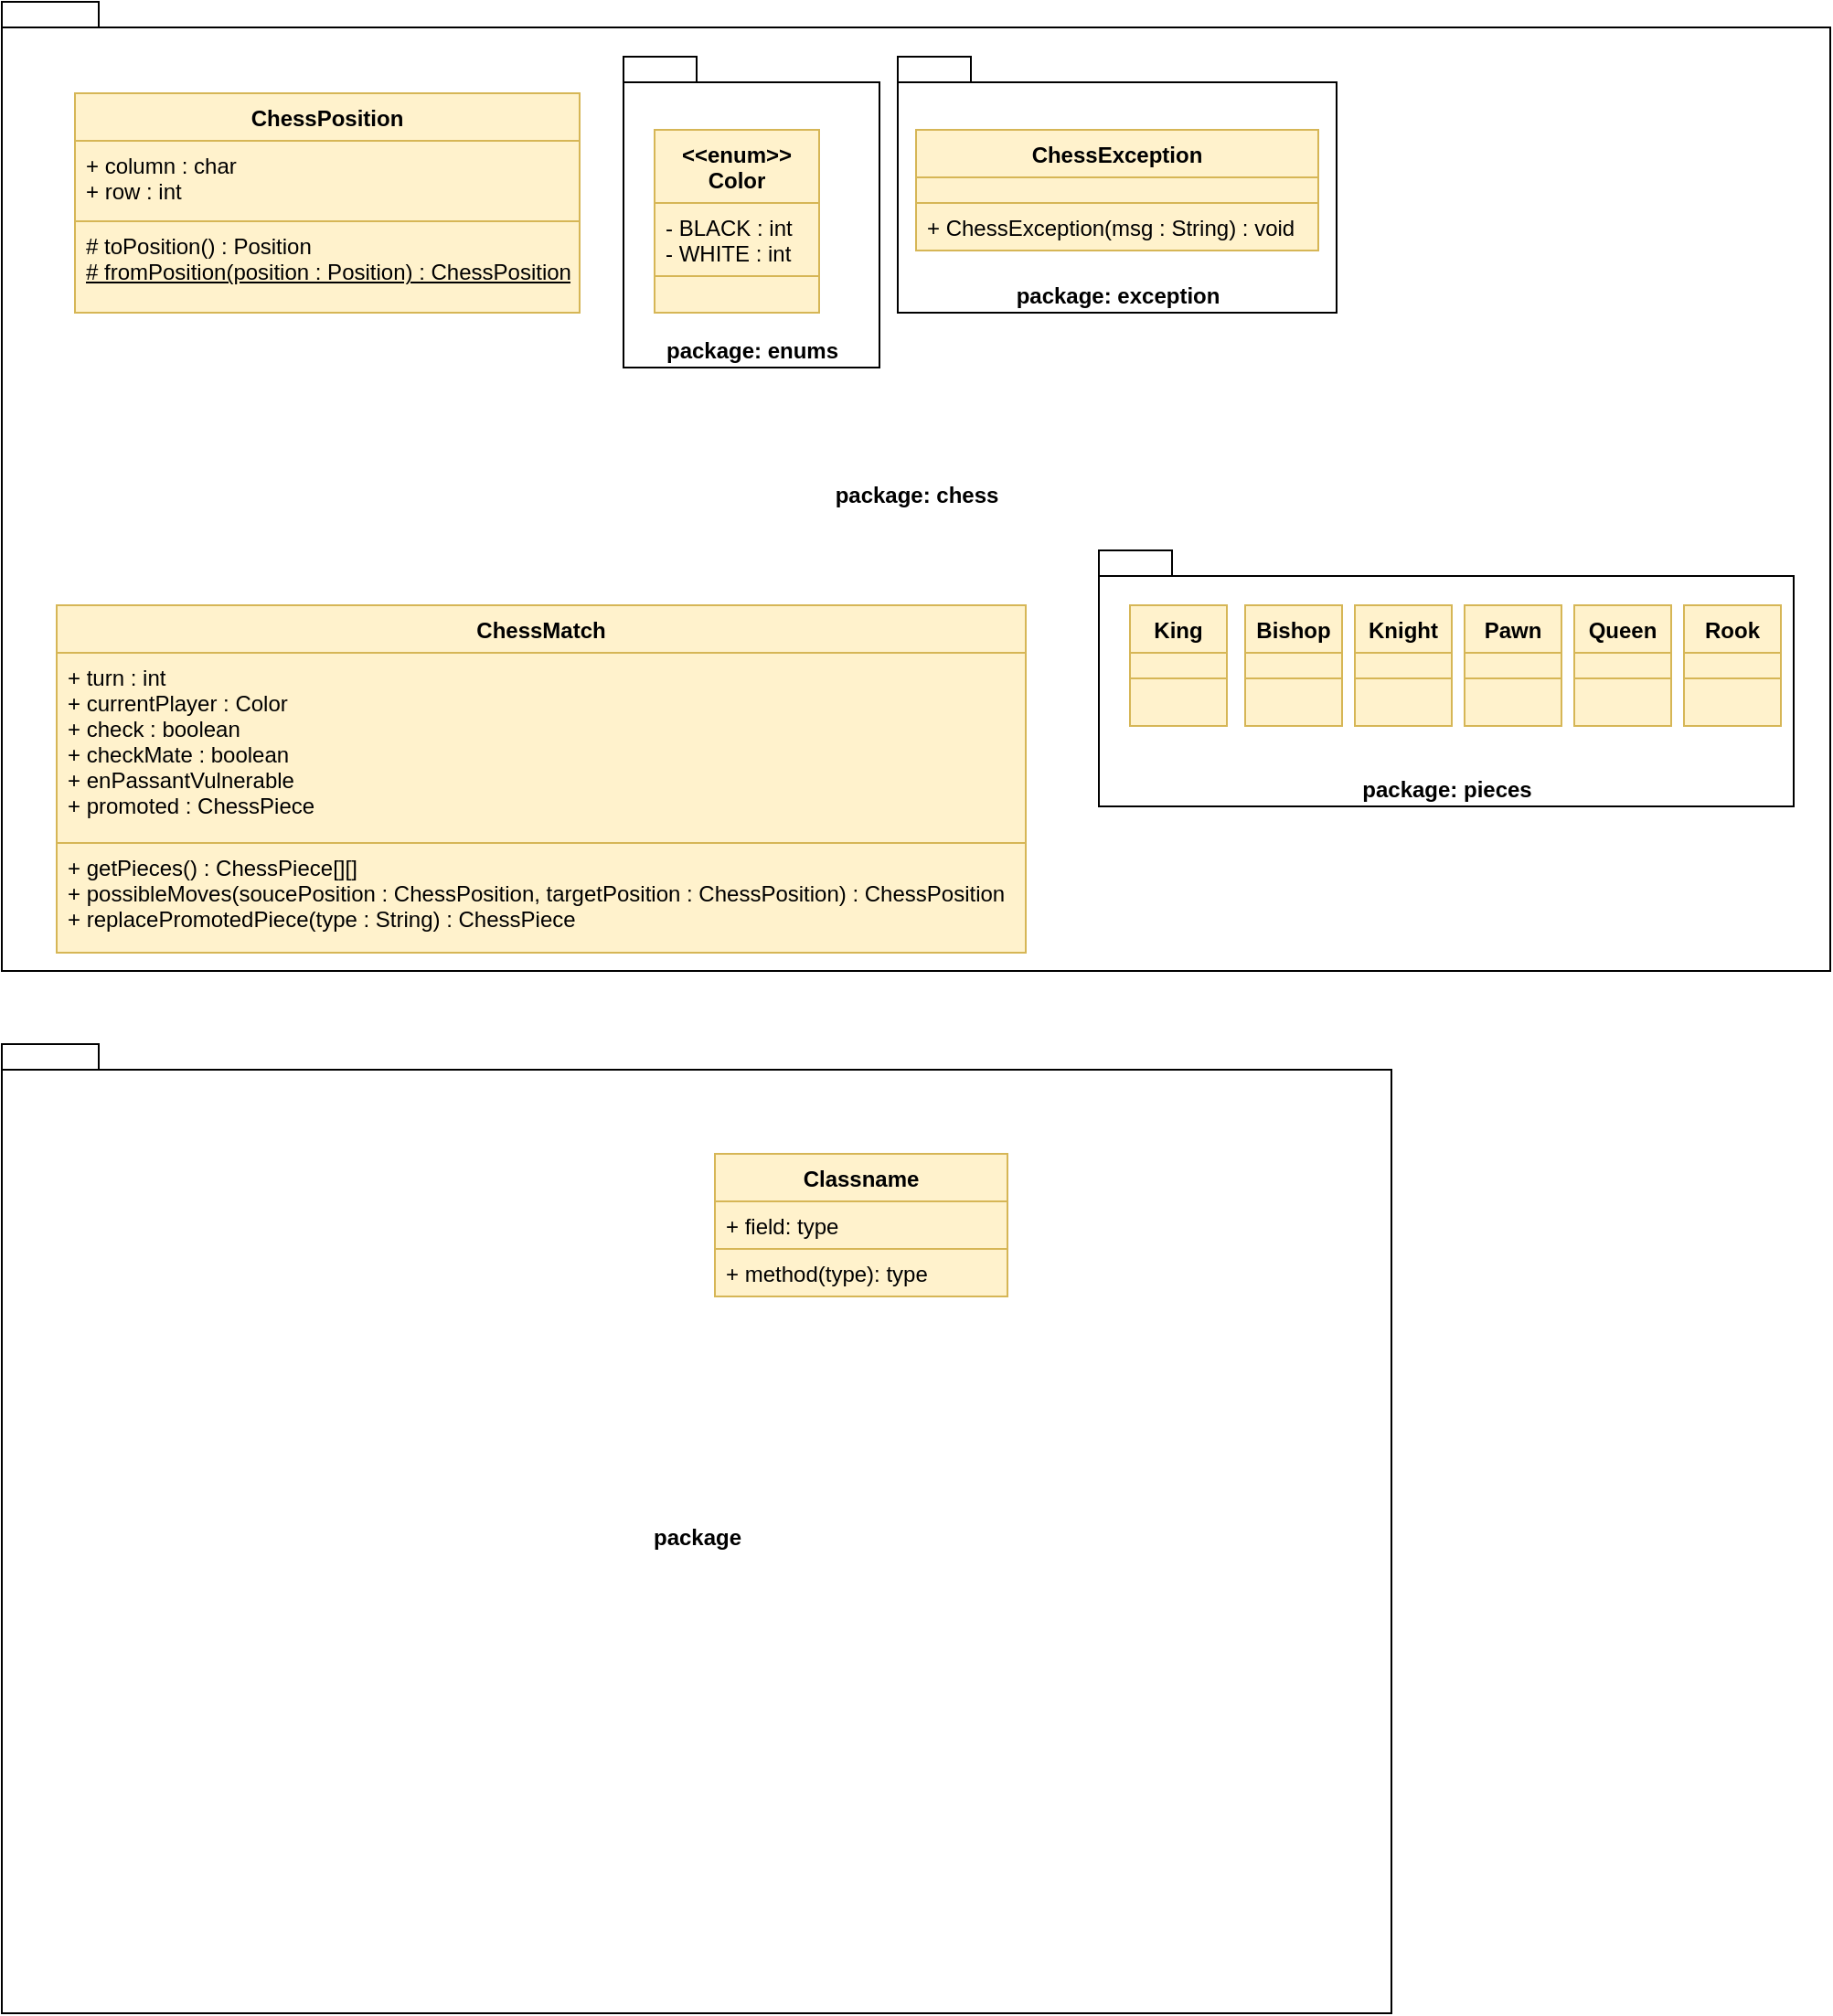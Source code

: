 <mxfile version="16.2.4" type="github">
  <diagram id="78VnDIJbw3yMm-7cQbQX" name="Page-1">
    <mxGraphModel dx="1061" dy="584" grid="1" gridSize="10" guides="1" tooltips="1" connect="1" arrows="1" fold="1" page="1" pageScale="1" pageWidth="827" pageHeight="1169" math="0" shadow="0">
      <root>
        <mxCell id="0" />
        <mxCell id="1" parent="0" />
        <mxCell id="b8RkWAQkQFcfd6b6tAiM-20" value="package: enums" style="shape=folder;fontStyle=1;spacingTop=10;tabWidth=40;tabHeight=14;tabPosition=left;html=1;fillColor=none;verticalAlign=bottom;" vertex="1" parent="1">
          <mxGeometry x="380" y="60" width="140" height="170" as="geometry" />
        </mxCell>
        <mxCell id="b8RkWAQkQFcfd6b6tAiM-22" value="package: exception" style="shape=folder;fontStyle=1;spacingTop=10;tabWidth=40;tabHeight=14;tabPosition=left;html=1;fillColor=none;verticalAlign=bottom;" vertex="1" parent="1">
          <mxGeometry x="530" y="60" width="240" height="140" as="geometry" />
        </mxCell>
        <mxCell id="b8RkWAQkQFcfd6b6tAiM-10" value="package: chess" style="shape=folder;fontStyle=1;spacingTop=10;tabWidth=40;tabHeight=14;tabPosition=left;html=1;fillColor=none;" vertex="1" parent="1">
          <mxGeometry x="40" y="30" width="1000" height="530" as="geometry" />
        </mxCell>
        <mxCell id="b8RkWAQkQFcfd6b6tAiM-1" value="ChessException" style="swimlane;fontStyle=1;align=center;verticalAlign=top;childLayout=stackLayout;horizontal=1;startSize=26;horizontalStack=0;resizeParent=1;resizeParentMax=0;resizeLast=0;collapsible=1;marginBottom=0;fillColor=#fff2cc;strokeColor=#d6b656;" vertex="1" parent="1">
          <mxGeometry x="540" y="100" width="220" height="66" as="geometry" />
        </mxCell>
        <mxCell id="b8RkWAQkQFcfd6b6tAiM-2" value="" style="text;strokeColor=#d6b656;fillColor=#fff2cc;align=left;verticalAlign=top;spacingLeft=4;spacingRight=4;overflow=hidden;rotatable=0;points=[[0,0.5],[1,0.5]];portConstraint=eastwest;" vertex="1" parent="b8RkWAQkQFcfd6b6tAiM-1">
          <mxGeometry y="26" width="220" height="14" as="geometry" />
        </mxCell>
        <mxCell id="b8RkWAQkQFcfd6b6tAiM-4" value="+ ChessException(msg : String) : void" style="text;strokeColor=#d6b656;fillColor=#fff2cc;align=left;verticalAlign=top;spacingLeft=4;spacingRight=4;overflow=hidden;rotatable=0;points=[[0,0.5],[1,0.5]];portConstraint=eastwest;" vertex="1" parent="b8RkWAQkQFcfd6b6tAiM-1">
          <mxGeometry y="40" width="220" height="26" as="geometry" />
        </mxCell>
        <mxCell id="b8RkWAQkQFcfd6b6tAiM-5" value="&lt;&lt;enum&gt;&gt;&#xa;Color" style="swimlane;fontStyle=1;align=center;verticalAlign=top;childLayout=stackLayout;horizontal=1;startSize=40;horizontalStack=0;resizeParent=1;resizeParentMax=0;resizeLast=0;collapsible=1;marginBottom=0;fillColor=#fff2cc;strokeColor=#d6b656;" vertex="1" parent="1">
          <mxGeometry x="397" y="100" width="90" height="100" as="geometry" />
        </mxCell>
        <mxCell id="b8RkWAQkQFcfd6b6tAiM-6" value="- BLACK : int&#xa;- WHITE : int" style="text;strokeColor=#d6b656;fillColor=#fff2cc;align=left;verticalAlign=top;spacingLeft=4;spacingRight=4;overflow=hidden;rotatable=0;points=[[0,0.5],[1,0.5]];portConstraint=eastwest;" vertex="1" parent="b8RkWAQkQFcfd6b6tAiM-5">
          <mxGeometry y="40" width="90" height="40" as="geometry" />
        </mxCell>
        <mxCell id="b8RkWAQkQFcfd6b6tAiM-7" value="" style="text;strokeColor=#d6b656;fillColor=#fff2cc;align=left;verticalAlign=top;spacingLeft=4;spacingRight=4;overflow=hidden;rotatable=0;points=[[0,0.5],[1,0.5]];portConstraint=eastwest;" vertex="1" parent="b8RkWAQkQFcfd6b6tAiM-5">
          <mxGeometry y="80" width="90" height="20" as="geometry" />
        </mxCell>
        <mxCell id="b8RkWAQkQFcfd6b6tAiM-11" value="package" style="shape=folder;fontStyle=1;spacingTop=10;tabWidth=40;tabHeight=14;tabPosition=left;html=1;fillColor=none;" vertex="1" parent="1">
          <mxGeometry x="40" y="600" width="760" height="530" as="geometry" />
        </mxCell>
        <mxCell id="b8RkWAQkQFcfd6b6tAiM-12" value="Classname" style="swimlane;fontStyle=1;align=center;verticalAlign=top;childLayout=stackLayout;horizontal=1;startSize=26;horizontalStack=0;resizeParent=1;resizeParentMax=0;resizeLast=0;collapsible=1;marginBottom=0;fillColor=#fff2cc;strokeColor=#d6b656;" vertex="1" parent="1">
          <mxGeometry x="430" y="660" width="160" height="78" as="geometry" />
        </mxCell>
        <mxCell id="b8RkWAQkQFcfd6b6tAiM-13" value="+ field: type" style="text;strokeColor=#d6b656;fillColor=#fff2cc;align=left;verticalAlign=top;spacingLeft=4;spacingRight=4;overflow=hidden;rotatable=0;points=[[0,0.5],[1,0.5]];portConstraint=eastwest;" vertex="1" parent="b8RkWAQkQFcfd6b6tAiM-12">
          <mxGeometry y="26" width="160" height="26" as="geometry" />
        </mxCell>
        <mxCell id="b8RkWAQkQFcfd6b6tAiM-14" value="+ method(type): type" style="text;strokeColor=#d6b656;fillColor=#fff2cc;align=left;verticalAlign=top;spacingLeft=4;spacingRight=4;overflow=hidden;rotatable=0;points=[[0,0.5],[1,0.5]];portConstraint=eastwest;" vertex="1" parent="b8RkWAQkQFcfd6b6tAiM-12">
          <mxGeometry y="52" width="160" height="26" as="geometry" />
        </mxCell>
        <mxCell id="b8RkWAQkQFcfd6b6tAiM-16" value="ChessPosition" style="swimlane;fontStyle=1;align=center;verticalAlign=top;childLayout=stackLayout;horizontal=1;startSize=26;horizontalStack=0;resizeParent=1;resizeParentMax=0;resizeLast=0;collapsible=1;marginBottom=0;fillColor=#fff2cc;strokeColor=#d6b656;" vertex="1" parent="1">
          <mxGeometry x="80" y="80" width="276" height="120" as="geometry" />
        </mxCell>
        <mxCell id="b8RkWAQkQFcfd6b6tAiM-17" value="+ column : char&#xa;+ row : int" style="text;strokeColor=#d6b656;fillColor=#fff2cc;align=left;verticalAlign=top;spacingLeft=4;spacingRight=4;overflow=hidden;rotatable=0;points=[[0,0.5],[1,0.5]];portConstraint=eastwest;" vertex="1" parent="b8RkWAQkQFcfd6b6tAiM-16">
          <mxGeometry y="26" width="276" height="44" as="geometry" />
        </mxCell>
        <mxCell id="b8RkWAQkQFcfd6b6tAiM-18" value="# toPosition() : Position&lt;br&gt;&lt;u&gt;# fromPosition(position : Position) : ChessPosition&lt;/u&gt;" style="text;strokeColor=#d6b656;fillColor=#fff2cc;align=left;verticalAlign=top;spacingLeft=4;spacingRight=4;overflow=hidden;rotatable=0;points=[[0,0.5],[1,0.5]];portConstraint=eastwest;html=1;" vertex="1" parent="b8RkWAQkQFcfd6b6tAiM-16">
          <mxGeometry y="70" width="276" height="50" as="geometry" />
        </mxCell>
        <mxCell id="b8RkWAQkQFcfd6b6tAiM-23" value="ChessMatch" style="swimlane;fontStyle=1;align=center;verticalAlign=top;childLayout=stackLayout;horizontal=1;startSize=26;horizontalStack=0;resizeParent=1;resizeParentMax=0;resizeLast=0;collapsible=1;marginBottom=0;fillColor=#fff2cc;strokeColor=#d6b656;" vertex="1" parent="1">
          <mxGeometry x="70" y="360" width="530" height="190" as="geometry" />
        </mxCell>
        <mxCell id="b8RkWAQkQFcfd6b6tAiM-24" value="+ turn : int&#xa;+ currentPlayer : Color&#xa;+ check : boolean&#xa;+ checkMate : boolean&#xa;+ enPassantVulnerable&#xa;+ promoted : ChessPiece" style="text;strokeColor=#d6b656;fillColor=#fff2cc;align=left;verticalAlign=top;spacingLeft=4;spacingRight=4;overflow=hidden;rotatable=0;points=[[0,0.5],[1,0.5]];portConstraint=eastwest;" vertex="1" parent="b8RkWAQkQFcfd6b6tAiM-23">
          <mxGeometry y="26" width="530" height="104" as="geometry" />
        </mxCell>
        <mxCell id="b8RkWAQkQFcfd6b6tAiM-25" value="+ getPieces() : ChessPiece[][]&#xa;+ possibleMoves(soucePosition : ChessPosition, targetPosition : ChessPosition) : ChessPosition&#xa;+ replacePromotedPiece(type : String) : ChessPiece" style="text;strokeColor=#d6b656;fillColor=#fff2cc;align=left;verticalAlign=top;spacingLeft=4;spacingRight=4;overflow=hidden;rotatable=0;points=[[0,0.5],[1,0.5]];portConstraint=eastwest;" vertex="1" parent="b8RkWAQkQFcfd6b6tAiM-23">
          <mxGeometry y="130" width="530" height="60" as="geometry" />
        </mxCell>
        <mxCell id="b8RkWAQkQFcfd6b6tAiM-26" value="package: pieces" style="shape=folder;fontStyle=1;spacingTop=10;tabWidth=40;tabHeight=14;tabPosition=left;html=1;fillColor=none;verticalAlign=bottom;" vertex="1" parent="1">
          <mxGeometry x="640" y="330" width="380" height="140" as="geometry" />
        </mxCell>
        <mxCell id="b8RkWAQkQFcfd6b6tAiM-29" value="King" style="swimlane;fontStyle=1;align=center;verticalAlign=top;childLayout=stackLayout;horizontal=1;startSize=26;horizontalStack=0;resizeParent=1;resizeParentMax=0;resizeLast=0;collapsible=1;marginBottom=0;fillColor=#fff2cc;strokeColor=#d6b656;" vertex="1" parent="1">
          <mxGeometry x="657" y="360" width="53" height="66" as="geometry" />
        </mxCell>
        <mxCell id="b8RkWAQkQFcfd6b6tAiM-30" value="" style="text;strokeColor=#d6b656;fillColor=#fff2cc;align=left;verticalAlign=top;spacingLeft=4;spacingRight=4;overflow=hidden;rotatable=0;points=[[0,0.5],[1,0.5]];portConstraint=eastwest;" vertex="1" parent="b8RkWAQkQFcfd6b6tAiM-29">
          <mxGeometry y="26" width="53" height="14" as="geometry" />
        </mxCell>
        <mxCell id="b8RkWAQkQFcfd6b6tAiM-31" value="" style="text;strokeColor=#d6b656;fillColor=#fff2cc;align=left;verticalAlign=top;spacingLeft=4;spacingRight=4;overflow=hidden;rotatable=0;points=[[0,0.5],[1,0.5]];portConstraint=eastwest;" vertex="1" parent="b8RkWAQkQFcfd6b6tAiM-29">
          <mxGeometry y="40" width="53" height="26" as="geometry" />
        </mxCell>
        <mxCell id="b8RkWAQkQFcfd6b6tAiM-32" value="Bishop" style="swimlane;fontStyle=1;align=center;verticalAlign=top;childLayout=stackLayout;horizontal=1;startSize=26;horizontalStack=0;resizeParent=1;resizeParentMax=0;resizeLast=0;collapsible=1;marginBottom=0;fillColor=#fff2cc;strokeColor=#d6b656;" vertex="1" parent="1">
          <mxGeometry x="720" y="360" width="53" height="66" as="geometry" />
        </mxCell>
        <mxCell id="b8RkWAQkQFcfd6b6tAiM-33" value="" style="text;strokeColor=#d6b656;fillColor=#fff2cc;align=left;verticalAlign=top;spacingLeft=4;spacingRight=4;overflow=hidden;rotatable=0;points=[[0,0.5],[1,0.5]];portConstraint=eastwest;" vertex="1" parent="b8RkWAQkQFcfd6b6tAiM-32">
          <mxGeometry y="26" width="53" height="14" as="geometry" />
        </mxCell>
        <mxCell id="b8RkWAQkQFcfd6b6tAiM-34" value="" style="text;strokeColor=#d6b656;fillColor=#fff2cc;align=left;verticalAlign=top;spacingLeft=4;spacingRight=4;overflow=hidden;rotatable=0;points=[[0,0.5],[1,0.5]];portConstraint=eastwest;" vertex="1" parent="b8RkWAQkQFcfd6b6tAiM-32">
          <mxGeometry y="40" width="53" height="26" as="geometry" />
        </mxCell>
        <mxCell id="b8RkWAQkQFcfd6b6tAiM-36" value="Knight" style="swimlane;fontStyle=1;align=center;verticalAlign=top;childLayout=stackLayout;horizontal=1;startSize=26;horizontalStack=0;resizeParent=1;resizeParentMax=0;resizeLast=0;collapsible=1;marginBottom=0;fillColor=#fff2cc;strokeColor=#d6b656;" vertex="1" parent="1">
          <mxGeometry x="780" y="360" width="53" height="66" as="geometry" />
        </mxCell>
        <mxCell id="b8RkWAQkQFcfd6b6tAiM-37" value="" style="text;strokeColor=#d6b656;fillColor=#fff2cc;align=left;verticalAlign=top;spacingLeft=4;spacingRight=4;overflow=hidden;rotatable=0;points=[[0,0.5],[1,0.5]];portConstraint=eastwest;" vertex="1" parent="b8RkWAQkQFcfd6b6tAiM-36">
          <mxGeometry y="26" width="53" height="14" as="geometry" />
        </mxCell>
        <mxCell id="b8RkWAQkQFcfd6b6tAiM-38" value="" style="text;strokeColor=#d6b656;fillColor=#fff2cc;align=left;verticalAlign=top;spacingLeft=4;spacingRight=4;overflow=hidden;rotatable=0;points=[[0,0.5],[1,0.5]];portConstraint=eastwest;" vertex="1" parent="b8RkWAQkQFcfd6b6tAiM-36">
          <mxGeometry y="40" width="53" height="26" as="geometry" />
        </mxCell>
        <mxCell id="b8RkWAQkQFcfd6b6tAiM-39" value="Pawn" style="swimlane;fontStyle=1;align=center;verticalAlign=top;childLayout=stackLayout;horizontal=1;startSize=26;horizontalStack=0;resizeParent=1;resizeParentMax=0;resizeLast=0;collapsible=1;marginBottom=0;fillColor=#fff2cc;strokeColor=#d6b656;" vertex="1" parent="1">
          <mxGeometry x="840" y="360" width="53" height="66" as="geometry" />
        </mxCell>
        <mxCell id="b8RkWAQkQFcfd6b6tAiM-40" value="" style="text;strokeColor=#d6b656;fillColor=#fff2cc;align=left;verticalAlign=top;spacingLeft=4;spacingRight=4;overflow=hidden;rotatable=0;points=[[0,0.5],[1,0.5]];portConstraint=eastwest;" vertex="1" parent="b8RkWAQkQFcfd6b6tAiM-39">
          <mxGeometry y="26" width="53" height="14" as="geometry" />
        </mxCell>
        <mxCell id="b8RkWAQkQFcfd6b6tAiM-41" value="" style="text;strokeColor=#d6b656;fillColor=#fff2cc;align=left;verticalAlign=top;spacingLeft=4;spacingRight=4;overflow=hidden;rotatable=0;points=[[0,0.5],[1,0.5]];portConstraint=eastwest;" vertex="1" parent="b8RkWAQkQFcfd6b6tAiM-39">
          <mxGeometry y="40" width="53" height="26" as="geometry" />
        </mxCell>
        <mxCell id="b8RkWAQkQFcfd6b6tAiM-42" value="Queen" style="swimlane;fontStyle=1;align=center;verticalAlign=top;childLayout=stackLayout;horizontal=1;startSize=26;horizontalStack=0;resizeParent=1;resizeParentMax=0;resizeLast=0;collapsible=1;marginBottom=0;fillColor=#fff2cc;strokeColor=#d6b656;" vertex="1" parent="1">
          <mxGeometry x="900" y="360" width="53" height="66" as="geometry" />
        </mxCell>
        <mxCell id="b8RkWAQkQFcfd6b6tAiM-43" value="" style="text;strokeColor=#d6b656;fillColor=#fff2cc;align=left;verticalAlign=top;spacingLeft=4;spacingRight=4;overflow=hidden;rotatable=0;points=[[0,0.5],[1,0.5]];portConstraint=eastwest;" vertex="1" parent="b8RkWAQkQFcfd6b6tAiM-42">
          <mxGeometry y="26" width="53" height="14" as="geometry" />
        </mxCell>
        <mxCell id="b8RkWAQkQFcfd6b6tAiM-44" value="" style="text;strokeColor=#d6b656;fillColor=#fff2cc;align=left;verticalAlign=top;spacingLeft=4;spacingRight=4;overflow=hidden;rotatable=0;points=[[0,0.5],[1,0.5]];portConstraint=eastwest;" vertex="1" parent="b8RkWAQkQFcfd6b6tAiM-42">
          <mxGeometry y="40" width="53" height="26" as="geometry" />
        </mxCell>
        <mxCell id="b8RkWAQkQFcfd6b6tAiM-45" value="Rook" style="swimlane;fontStyle=1;align=center;verticalAlign=top;childLayout=stackLayout;horizontal=1;startSize=26;horizontalStack=0;resizeParent=1;resizeParentMax=0;resizeLast=0;collapsible=1;marginBottom=0;fillColor=#fff2cc;strokeColor=#d6b656;" vertex="1" parent="1">
          <mxGeometry x="960" y="360" width="53" height="66" as="geometry" />
        </mxCell>
        <mxCell id="b8RkWAQkQFcfd6b6tAiM-46" value="" style="text;strokeColor=#d6b656;fillColor=#fff2cc;align=left;verticalAlign=top;spacingLeft=4;spacingRight=4;overflow=hidden;rotatable=0;points=[[0,0.5],[1,0.5]];portConstraint=eastwest;" vertex="1" parent="b8RkWAQkQFcfd6b6tAiM-45">
          <mxGeometry y="26" width="53" height="14" as="geometry" />
        </mxCell>
        <mxCell id="b8RkWAQkQFcfd6b6tAiM-47" value="" style="text;strokeColor=#d6b656;fillColor=#fff2cc;align=left;verticalAlign=top;spacingLeft=4;spacingRight=4;overflow=hidden;rotatable=0;points=[[0,0.5],[1,0.5]];portConstraint=eastwest;" vertex="1" parent="b8RkWAQkQFcfd6b6tAiM-45">
          <mxGeometry y="40" width="53" height="26" as="geometry" />
        </mxCell>
      </root>
    </mxGraphModel>
  </diagram>
</mxfile>
